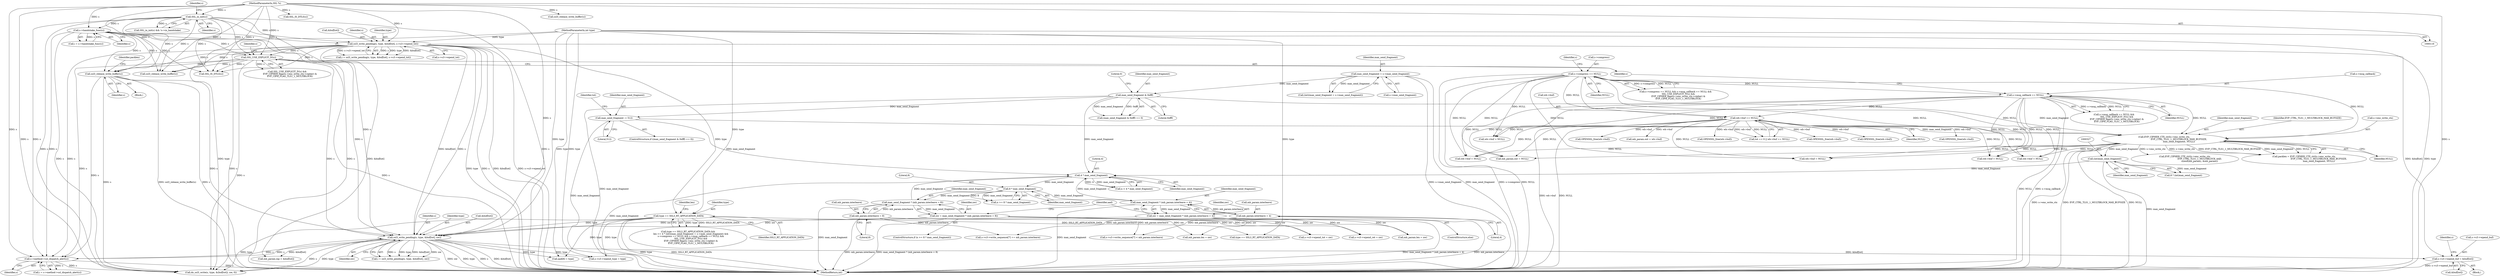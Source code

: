 digraph "0_openssl_77c77f0a1b9f15b869ca3342186dfbedd1119d0e@array" {
"1000638" [label="(Call,s->s3->wpend_buf = &buf[tot])"];
"1000217" [label="(Call,ssl3_write_pending(s, type, &buf[tot], s->s3->wpend_tot))"];
"1000178" [label="(Call,s->handshake_func(s))"];
"1000169" [label="(Call,SSL_in_init(s))"];
"1000117" [label="(MethodParameterIn,SSL *s)"];
"1000118" [label="(MethodParameterIn,int type)"];
"1000664" [label="(Call,ssl3_write_pending(s, type, &buf[tot], nw))"];
"1000310" [label="(Call,ssl3_release_write_buffer(s))"];
"1000276" [label="(Call,SSL_USE_EXPLICIT_IV(s))"];
"1000409" [label="(Call,s->method->ssl_dispatch_alert(s))"];
"1000248" [label="(Call,type == SSL3_RT_APPLICATION_DATA)"];
"1000441" [label="(Call,nw = max_send_fragment * (mb_param.interleave = 4))"];
"1000443" [label="(Call,max_send_fragment * (mb_param.interleave = 4))"];
"1000428" [label="(Call,8 * max_send_fragment)"];
"1000386" [label="(Call,4 * max_send_fragment)"];
"1000292" [label="(Call,max_send_fragment & 0xfff)"];
"1000258" [label="(Call,max_send_fragment = s->max_send_fragment)"];
"1000433" [label="(Call,max_send_fragment * (mb_param.interleave = 8))"];
"1000435" [label="(Call,mb_param.interleave = 8)"];
"1000326" [label="(Call,(int)max_send_fragment)"];
"1000314" [label="(Call,EVP_CIPHER_CTX_ctrl(s->enc_write_ctx,\n                                          EVP_CTRL_TLS1_1_MULTIBLOCK_MAX_BUFSIZE,\n                                          max_send_fragment, NULL))"];
"1000296" [label="(Call,max_send_fragment -= 512)"];
"1000264" [label="(Call,s->compress == NULL)"];
"1000270" [label="(Call,s->msg_callback == NULL)"];
"1000304" [label="(Call,wb->buf == NULL)"];
"1000445" [label="(Call,mb_param.interleave = 4)"];
"1000431" [label="(Call,nw = max_send_fragment * (mb_param.interleave = 8))"];
"1000269" [label="(Call,s->msg_callback == NULL &&\n        SSL_USE_EXPLICIT_IV(s) &&\n        EVP_CIPHER_flags(s->enc_write_ctx->cipher) &\n        EVP_CIPH_FLAG_TLS1_1_MULTIBLOCK)"];
"1000435" [label="(Call,mb_param.interleave = 8)"];
"1000170" [label="(Identifier,s)"];
"1000314" [label="(Call,EVP_CIPHER_CTX_ctrl(s->enc_write_ctx,\n                                          EVP_CTRL_TLS1_1_MULTIBLOCK_MAX_BUFSIZE,\n                                          max_send_fragment, NULL))"];
"1000256" [label="(Call,(int)(max_send_fragment = s->max_send_fragment))"];
"1000118" [label="(MethodParameterIn,int type)"];
"1000432" [label="(Identifier,nw)"];
"1000722" [label="(Call,wb->buf = NULL)"];
"1000249" [label="(Identifier,type)"];
"1000442" [label="(Identifier,nw)"];
"1000433" [label="(Call,max_send_fragment * (mb_param.interleave = 8))"];
"1000178" [label="(Call,s->handshake_func(s))"];
"1000410" [label="(Identifier,s)"];
"1000305" [label="(Call,wb->buf)"];
"1000309" [label="(Block,)"];
"1000259" [label="(Identifier,max_send_fragment)"];
"1000319" [label="(Identifier,max_send_fragment)"];
"1000718" [label="(Call,OPENSSL_free(wb->buf))"];
"1000271" [label="(Call,s->msg_callback)"];
"1000311" [label="(Identifier,s)"];
"1000292" [label="(Call,max_send_fragment & 0xfff)"];
"1000219" [label="(Identifier,type)"];
"1000275" [label="(Call,SSL_USE_EXPLICIT_IV(s) &&\n        EVP_CIPHER_flags(s->enc_write_ctx->cipher) &\n        EVP_CIPH_FLAG_TLS1_1_MULTIBLOCK)"];
"1000445" [label="(Call,mb_param.interleave = 4)"];
"1000328" [label="(Identifier,max_send_fragment)"];
"1000176" [label="(Call,i = s->handshake_func(s))"];
"1000394" [label="(Call,wb->buf = NULL)"];
"1000589" [label="(Call,s->s3->write_sequence[7] < mb_param.interleave)"];
"1000310" [label="(Call,ssl3_release_write_buffer(s))"];
"1000536" [label="(Call,wb->buf = NULL)"];
"1000665" [label="(Identifier,s)"];
"1000666" [label="(Identifier,type)"];
"1000179" [label="(Identifier,s)"];
"1000753" [label="(Call,ssl3_release_write_buffer(s))"];
"1000446" [label="(Call,mb_param.interleave)"];
"1000173" [label="(Identifier,s)"];
"1000451" [label="(Identifier,aad)"];
"1000407" [label="(Call,i = s->method->ssl_dispatch_alert(s))"];
"1000434" [label="(Identifier,max_send_fragment)"];
"1000638" [label="(Call,s->s3->wpend_buf = &buf[tot])"];
"1000313" [label="(Identifier,packlen)"];
"1000429" [label="(Literal,8)"];
"1000264" [label="(Call,s->compress == NULL)"];
"1000440" [label="(ControlStructure,else)"];
"1000304" [label="(Call,wb->buf == NULL)"];
"1000644" [label="(Call,&buf[tot])"];
"1000302" [label="(Identifier,tot)"];
"1000308" [label="(Identifier,NULL)"];
"1000430" [label="(Identifier,max_send_fragment)"];
"1000247" [label="(Call,type == SSL3_RT_APPLICATION_DATA &&\n        len >= 4 * (int)(max_send_fragment = s->max_send_fragment) &&\n        s->compress == NULL && s->msg_callback == NULL &&\n        SSL_USE_EXPLICIT_IV(s) &&\n        EVP_CIPHER_flags(s->enc_write_ctx->cipher) &\n        EVP_CIPH_FLAG_TLS1_1_MULTIBLOCK)"];
"1000291" [label="(Call,(max_send_fragment & 0xfff) == 0)"];
"1000277" [label="(Identifier,s)"];
"1000117" [label="(MethodParameterIn,SSL *s)"];
"1000250" [label="(Identifier,SSL3_RT_APPLICATION_DATA)"];
"1000268" [label="(Identifier,NULL)"];
"1000532" [label="(Call,OPENSSL_free(wb->buf))"];
"1000441" [label="(Call,nw = max_send_fragment * (mb_param.interleave = 4))"];
"1000260" [label="(Call,s->max_send_fragment)"];
"1000318" [label="(Identifier,EVP_CTRL_TLS1_1_MULTIBLOCK_MAX_BUFSIZE)"];
"1000662" [label="(Call,i = ssl3_write_pending(s, type, &buf[tot], nw))"];
"1000324" [label="(Call,8 * (int)max_send_fragment)"];
"1000693" [label="(Call,OPENSSL_free(wb->buf))"];
"1000270" [label="(Call,s->msg_callback == NULL)"];
"1000781" [label="(Call,do_ssl3_write(s, type, &(buf[tot]), nw, 0))"];
"1000842" [label="(Call,SSL_IS_DTLS(s))"];
"1000493" [label="(Call,mb_param.out = NULL)"];
"1000458" [label="(Call,aad[8] = type)"];
"1000444" [label="(Identifier,max_send_fragment)"];
"1000542" [label="(Call,mb_param.out = wb->buf)"];
"1000856" [label="(MethodReturn,int)"];
"1000751" [label="(Call,SSL_IS_DTLS(s))"];
"1000426" [label="(Call,n >= 8 * max_send_fragment)"];
"1000315" [label="(Call,s->enc_write_ctx)"];
"1000664" [label="(Call,ssl3_write_pending(s, type, &buf[tot], nw))"];
"1000215" [label="(Call,i = ssl3_write_pending(s, type, &buf[tot], s->s3->wpend_tot))"];
"1000651" [label="(Identifier,s)"];
"1000326" [label="(Call,(int)max_send_fragment)"];
"1000631" [label="(Call,s->s3->wpend_tot = nw)"];
"1000217" [label="(Call,ssl3_write_pending(s, type, &buf[tot], s->s3->wpend_tot))"];
"1000549" [label="(Call,mb_param.inp = &buf[tot])"];
"1000295" [label="(Literal,0)"];
"1000265" [label="(Call,s->compress)"];
"1000220" [label="(Call,&buf[tot])"];
"1000431" [label="(Call,nw = max_send_fragment * (mb_param.interleave = 8))"];
"1000384" [label="(Call,n < 4 * max_send_fragment)"];
"1000382" [label="(Block,)"];
"1000697" [label="(Call,wb->buf = NULL)"];
"1000639" [label="(Call,s->s3->wpend_buf)"];
"1000168" [label="(Call,SSL_in_init(s) && !s->in_handshake)"];
"1000297" [label="(Identifier,max_send_fragment)"];
"1000390" [label="(Call,OPENSSL_free(wb->buf))"];
"1000298" [label="(Literal,512)"];
"1000272" [label="(Identifier,s)"];
"1000258" [label="(Call,max_send_fragment = s->max_send_fragment)"];
"1000290" [label="(ControlStructure,if ((max_send_fragment & 0xfff) == 0))"];
"1000300" [label="(Call,tot == 0 || wb->buf == NULL)"];
"1000655" [label="(Call,s->s3->wpend_ret = nw)"];
"1000428" [label="(Call,8 * max_send_fragment)"];
"1000276" [label="(Call,SSL_USE_EXPLICIT_IV(s))"];
"1000648" [label="(Call,s->s3->wpend_type = type)"];
"1000169" [label="(Call,SSL_in_init(s))"];
"1000296" [label="(Call,max_send_fragment -= 512)"];
"1000436" [label="(Call,mb_param.interleave)"];
"1000671" [label="(Identifier,nw)"];
"1000263" [label="(Call,s->compress == NULL && s->msg_callback == NULL &&\n        SSL_USE_EXPLICIT_IV(s) &&\n        EVP_CIPHER_flags(s->enc_write_ctx->cipher) &\n        EVP_CIPH_FLAG_TLS1_1_MULTIBLOCK)"];
"1000388" [label="(Identifier,max_send_fragment)"];
"1000274" [label="(Identifier,NULL)"];
"1000218" [label="(Identifier,s)"];
"1000293" [label="(Identifier,max_send_fragment)"];
"1000387" [label="(Literal,4)"];
"1000248" [label="(Call,type == SSL3_RT_APPLICATION_DATA)"];
"1000365" [label="(Call,OPENSSL_free(wb->buf))"];
"1000386" [label="(Call,4 * max_send_fragment)"];
"1000667" [label="(Call,&buf[tot])"];
"1000224" [label="(Call,s->s3->wpend_tot)"];
"1000294" [label="(Literal,0xfff)"];
"1000425" [label="(ControlStructure,if (n >= 8 * max_send_fragment))"];
"1000369" [label="(Call,wb->buf = NULL)"];
"1000557" [label="(Call,mb_param.len = nw)"];
"1000253" [label="(Identifier,len)"];
"1000503" [label="(Call,mb_param.len = nw)"];
"1000844" [label="(Call,ssl3_release_write_buffer(s))"];
"1000510" [label="(Call,EVP_CIPHER_CTX_ctrl(s->enc_write_ctx,\n                                          EVP_CTRL_TLS1_1_MULTIBLOCK_AAD,\n                                          sizeof(mb_param), &mb_param))"];
"1000312" [label="(Call,packlen = EVP_CIPHER_CTX_ctrl(s->enc_write_ctx,\n                                          EVP_CTRL_TLS1_1_MULTIBLOCK_MAX_BUFSIZE,\n                                          max_send_fragment, NULL))"];
"1000449" [label="(Literal,4)"];
"1000282" [label="(Identifier,s)"];
"1000439" [label="(Literal,8)"];
"1000409" [label="(Call,s->method->ssl_dispatch_alert(s))"];
"1000812" [label="(Call,type == SSL3_RT_APPLICATION_DATA)"];
"1000320" [label="(Identifier,NULL)"];
"1000577" [label="(Call,s->s3->write_sequence[7] += mb_param.interleave)"];
"1000443" [label="(Call,max_send_fragment * (mb_param.interleave = 4))"];
"1000638" -> "1000382"  [label="AST: "];
"1000638" -> "1000644"  [label="CFG: "];
"1000639" -> "1000638"  [label="AST: "];
"1000644" -> "1000638"  [label="AST: "];
"1000651" -> "1000638"  [label="CFG: "];
"1000638" -> "1000856"  [label="DDG: s->s3->wpend_buf"];
"1000217" -> "1000638"  [label="DDG: &buf[tot]"];
"1000664" -> "1000638"  [label="DDG: &buf[tot]"];
"1000217" -> "1000215"  [label="AST: "];
"1000217" -> "1000224"  [label="CFG: "];
"1000218" -> "1000217"  [label="AST: "];
"1000219" -> "1000217"  [label="AST: "];
"1000220" -> "1000217"  [label="AST: "];
"1000224" -> "1000217"  [label="AST: "];
"1000215" -> "1000217"  [label="CFG: "];
"1000217" -> "1000856"  [label="DDG: type"];
"1000217" -> "1000856"  [label="DDG: s"];
"1000217" -> "1000856"  [label="DDG: &buf[tot]"];
"1000217" -> "1000856"  [label="DDG: s->s3->wpend_tot"];
"1000217" -> "1000215"  [label="DDG: s"];
"1000217" -> "1000215"  [label="DDG: type"];
"1000217" -> "1000215"  [label="DDG: &buf[tot]"];
"1000217" -> "1000215"  [label="DDG: s->s3->wpend_tot"];
"1000178" -> "1000217"  [label="DDG: s"];
"1000169" -> "1000217"  [label="DDG: s"];
"1000117" -> "1000217"  [label="DDG: s"];
"1000118" -> "1000217"  [label="DDG: type"];
"1000217" -> "1000248"  [label="DDG: type"];
"1000217" -> "1000276"  [label="DDG: s"];
"1000217" -> "1000310"  [label="DDG: s"];
"1000217" -> "1000409"  [label="DDG: s"];
"1000217" -> "1000549"  [label="DDG: &buf[tot]"];
"1000217" -> "1000664"  [label="DDG: s"];
"1000217" -> "1000664"  [label="DDG: &buf[tot]"];
"1000217" -> "1000751"  [label="DDG: s"];
"1000217" -> "1000753"  [label="DDG: s"];
"1000217" -> "1000781"  [label="DDG: s"];
"1000178" -> "1000176"  [label="AST: "];
"1000178" -> "1000179"  [label="CFG: "];
"1000179" -> "1000178"  [label="AST: "];
"1000176" -> "1000178"  [label="CFG: "];
"1000178" -> "1000856"  [label="DDG: s"];
"1000178" -> "1000176"  [label="DDG: s"];
"1000169" -> "1000178"  [label="DDG: s"];
"1000117" -> "1000178"  [label="DDG: s"];
"1000178" -> "1000276"  [label="DDG: s"];
"1000178" -> "1000310"  [label="DDG: s"];
"1000178" -> "1000409"  [label="DDG: s"];
"1000178" -> "1000664"  [label="DDG: s"];
"1000178" -> "1000751"  [label="DDG: s"];
"1000178" -> "1000753"  [label="DDG: s"];
"1000178" -> "1000781"  [label="DDG: s"];
"1000169" -> "1000168"  [label="AST: "];
"1000169" -> "1000170"  [label="CFG: "];
"1000170" -> "1000169"  [label="AST: "];
"1000173" -> "1000169"  [label="CFG: "];
"1000168" -> "1000169"  [label="CFG: "];
"1000169" -> "1000856"  [label="DDG: s"];
"1000169" -> "1000168"  [label="DDG: s"];
"1000117" -> "1000169"  [label="DDG: s"];
"1000169" -> "1000276"  [label="DDG: s"];
"1000169" -> "1000310"  [label="DDG: s"];
"1000169" -> "1000409"  [label="DDG: s"];
"1000169" -> "1000664"  [label="DDG: s"];
"1000169" -> "1000751"  [label="DDG: s"];
"1000169" -> "1000753"  [label="DDG: s"];
"1000169" -> "1000781"  [label="DDG: s"];
"1000117" -> "1000116"  [label="AST: "];
"1000117" -> "1000856"  [label="DDG: s"];
"1000117" -> "1000276"  [label="DDG: s"];
"1000117" -> "1000310"  [label="DDG: s"];
"1000117" -> "1000409"  [label="DDG: s"];
"1000117" -> "1000664"  [label="DDG: s"];
"1000117" -> "1000751"  [label="DDG: s"];
"1000117" -> "1000753"  [label="DDG: s"];
"1000117" -> "1000781"  [label="DDG: s"];
"1000117" -> "1000842"  [label="DDG: s"];
"1000117" -> "1000844"  [label="DDG: s"];
"1000118" -> "1000116"  [label="AST: "];
"1000118" -> "1000856"  [label="DDG: type"];
"1000118" -> "1000248"  [label="DDG: type"];
"1000118" -> "1000458"  [label="DDG: type"];
"1000118" -> "1000648"  [label="DDG: type"];
"1000118" -> "1000664"  [label="DDG: type"];
"1000118" -> "1000781"  [label="DDG: type"];
"1000118" -> "1000812"  [label="DDG: type"];
"1000664" -> "1000662"  [label="AST: "];
"1000664" -> "1000671"  [label="CFG: "];
"1000665" -> "1000664"  [label="AST: "];
"1000666" -> "1000664"  [label="AST: "];
"1000667" -> "1000664"  [label="AST: "];
"1000671" -> "1000664"  [label="AST: "];
"1000662" -> "1000664"  [label="CFG: "];
"1000664" -> "1000856"  [label="DDG: nw"];
"1000664" -> "1000856"  [label="DDG: type"];
"1000664" -> "1000856"  [label="DDG: s"];
"1000664" -> "1000856"  [label="DDG: &buf[tot]"];
"1000664" -> "1000409"  [label="DDG: s"];
"1000664" -> "1000458"  [label="DDG: type"];
"1000664" -> "1000549"  [label="DDG: &buf[tot]"];
"1000664" -> "1000648"  [label="DDG: type"];
"1000664" -> "1000662"  [label="DDG: s"];
"1000664" -> "1000662"  [label="DDG: type"];
"1000664" -> "1000662"  [label="DDG: &buf[tot]"];
"1000664" -> "1000662"  [label="DDG: nw"];
"1000310" -> "1000664"  [label="DDG: s"];
"1000409" -> "1000664"  [label="DDG: s"];
"1000276" -> "1000664"  [label="DDG: s"];
"1000248" -> "1000664"  [label="DDG: type"];
"1000441" -> "1000664"  [label="DDG: nw"];
"1000431" -> "1000664"  [label="DDG: nw"];
"1000664" -> "1000781"  [label="DDG: s"];
"1000664" -> "1000781"  [label="DDG: type"];
"1000310" -> "1000309"  [label="AST: "];
"1000310" -> "1000311"  [label="CFG: "];
"1000311" -> "1000310"  [label="AST: "];
"1000313" -> "1000310"  [label="CFG: "];
"1000310" -> "1000856"  [label="DDG: ssl3_release_write_buffer(s)"];
"1000310" -> "1000856"  [label="DDG: s"];
"1000276" -> "1000310"  [label="DDG: s"];
"1000310" -> "1000409"  [label="DDG: s"];
"1000310" -> "1000781"  [label="DDG: s"];
"1000276" -> "1000275"  [label="AST: "];
"1000276" -> "1000277"  [label="CFG: "];
"1000277" -> "1000276"  [label="AST: "];
"1000282" -> "1000276"  [label="CFG: "];
"1000275" -> "1000276"  [label="CFG: "];
"1000276" -> "1000856"  [label="DDG: s"];
"1000276" -> "1000275"  [label="DDG: s"];
"1000276" -> "1000409"  [label="DDG: s"];
"1000276" -> "1000751"  [label="DDG: s"];
"1000276" -> "1000753"  [label="DDG: s"];
"1000276" -> "1000781"  [label="DDG: s"];
"1000409" -> "1000407"  [label="AST: "];
"1000409" -> "1000410"  [label="CFG: "];
"1000410" -> "1000409"  [label="AST: "];
"1000407" -> "1000409"  [label="CFG: "];
"1000409" -> "1000856"  [label="DDG: s"];
"1000409" -> "1000407"  [label="DDG: s"];
"1000409" -> "1000781"  [label="DDG: s"];
"1000248" -> "1000247"  [label="AST: "];
"1000248" -> "1000250"  [label="CFG: "];
"1000249" -> "1000248"  [label="AST: "];
"1000250" -> "1000248"  [label="AST: "];
"1000253" -> "1000248"  [label="CFG: "];
"1000247" -> "1000248"  [label="CFG: "];
"1000248" -> "1000856"  [label="DDG: SSL3_RT_APPLICATION_DATA"];
"1000248" -> "1000856"  [label="DDG: type"];
"1000248" -> "1000247"  [label="DDG: type"];
"1000248" -> "1000247"  [label="DDG: SSL3_RT_APPLICATION_DATA"];
"1000248" -> "1000458"  [label="DDG: type"];
"1000248" -> "1000648"  [label="DDG: type"];
"1000248" -> "1000781"  [label="DDG: type"];
"1000248" -> "1000812"  [label="DDG: SSL3_RT_APPLICATION_DATA"];
"1000441" -> "1000440"  [label="AST: "];
"1000441" -> "1000443"  [label="CFG: "];
"1000442" -> "1000441"  [label="AST: "];
"1000443" -> "1000441"  [label="AST: "];
"1000451" -> "1000441"  [label="CFG: "];
"1000441" -> "1000856"  [label="DDG: max_send_fragment * (mb_param.interleave = 4)"];
"1000443" -> "1000441"  [label="DDG: max_send_fragment"];
"1000441" -> "1000503"  [label="DDG: nw"];
"1000441" -> "1000557"  [label="DDG: nw"];
"1000441" -> "1000631"  [label="DDG: nw"];
"1000441" -> "1000655"  [label="DDG: nw"];
"1000443" -> "1000445"  [label="CFG: "];
"1000444" -> "1000443"  [label="AST: "];
"1000445" -> "1000443"  [label="AST: "];
"1000443" -> "1000856"  [label="DDG: max_send_fragment"];
"1000443" -> "1000386"  [label="DDG: max_send_fragment"];
"1000428" -> "1000443"  [label="DDG: max_send_fragment"];
"1000445" -> "1000443"  [label="DDG: mb_param.interleave"];
"1000428" -> "1000426"  [label="AST: "];
"1000428" -> "1000430"  [label="CFG: "];
"1000429" -> "1000428"  [label="AST: "];
"1000430" -> "1000428"  [label="AST: "];
"1000426" -> "1000428"  [label="CFG: "];
"1000428" -> "1000426"  [label="DDG: 8"];
"1000428" -> "1000426"  [label="DDG: max_send_fragment"];
"1000386" -> "1000428"  [label="DDG: max_send_fragment"];
"1000428" -> "1000433"  [label="DDG: max_send_fragment"];
"1000386" -> "1000384"  [label="AST: "];
"1000386" -> "1000388"  [label="CFG: "];
"1000387" -> "1000386"  [label="AST: "];
"1000388" -> "1000386"  [label="AST: "];
"1000384" -> "1000386"  [label="CFG: "];
"1000386" -> "1000856"  [label="DDG: max_send_fragment"];
"1000386" -> "1000384"  [label="DDG: 4"];
"1000386" -> "1000384"  [label="DDG: max_send_fragment"];
"1000292" -> "1000386"  [label="DDG: max_send_fragment"];
"1000433" -> "1000386"  [label="DDG: max_send_fragment"];
"1000326" -> "1000386"  [label="DDG: max_send_fragment"];
"1000296" -> "1000386"  [label="DDG: max_send_fragment"];
"1000292" -> "1000291"  [label="AST: "];
"1000292" -> "1000294"  [label="CFG: "];
"1000293" -> "1000292"  [label="AST: "];
"1000294" -> "1000292"  [label="AST: "];
"1000295" -> "1000292"  [label="CFG: "];
"1000292" -> "1000856"  [label="DDG: max_send_fragment"];
"1000292" -> "1000291"  [label="DDG: max_send_fragment"];
"1000292" -> "1000291"  [label="DDG: 0xfff"];
"1000258" -> "1000292"  [label="DDG: max_send_fragment"];
"1000292" -> "1000296"  [label="DDG: max_send_fragment"];
"1000292" -> "1000314"  [label="DDG: max_send_fragment"];
"1000258" -> "1000256"  [label="AST: "];
"1000258" -> "1000260"  [label="CFG: "];
"1000259" -> "1000258"  [label="AST: "];
"1000260" -> "1000258"  [label="AST: "];
"1000256" -> "1000258"  [label="CFG: "];
"1000258" -> "1000856"  [label="DDG: max_send_fragment"];
"1000258" -> "1000856"  [label="DDG: s->max_send_fragment"];
"1000258" -> "1000256"  [label="DDG: max_send_fragment"];
"1000433" -> "1000431"  [label="AST: "];
"1000433" -> "1000435"  [label="CFG: "];
"1000434" -> "1000433"  [label="AST: "];
"1000435" -> "1000433"  [label="AST: "];
"1000431" -> "1000433"  [label="CFG: "];
"1000433" -> "1000856"  [label="DDG: max_send_fragment"];
"1000433" -> "1000431"  [label="DDG: max_send_fragment"];
"1000435" -> "1000433"  [label="DDG: mb_param.interleave"];
"1000435" -> "1000439"  [label="CFG: "];
"1000436" -> "1000435"  [label="AST: "];
"1000439" -> "1000435"  [label="AST: "];
"1000435" -> "1000856"  [label="DDG: mb_param.interleave"];
"1000435" -> "1000577"  [label="DDG: mb_param.interleave"];
"1000435" -> "1000589"  [label="DDG: mb_param.interleave"];
"1000326" -> "1000324"  [label="AST: "];
"1000326" -> "1000328"  [label="CFG: "];
"1000327" -> "1000326"  [label="AST: "];
"1000328" -> "1000326"  [label="AST: "];
"1000324" -> "1000326"  [label="CFG: "];
"1000326" -> "1000856"  [label="DDG: max_send_fragment"];
"1000326" -> "1000324"  [label="DDG: max_send_fragment"];
"1000314" -> "1000326"  [label="DDG: max_send_fragment"];
"1000314" -> "1000312"  [label="AST: "];
"1000314" -> "1000320"  [label="CFG: "];
"1000315" -> "1000314"  [label="AST: "];
"1000318" -> "1000314"  [label="AST: "];
"1000319" -> "1000314"  [label="AST: "];
"1000320" -> "1000314"  [label="AST: "];
"1000312" -> "1000314"  [label="CFG: "];
"1000314" -> "1000856"  [label="DDG: s->enc_write_ctx"];
"1000314" -> "1000856"  [label="DDG: EVP_CTRL_TLS1_1_MULTIBLOCK_MAX_BUFSIZE"];
"1000314" -> "1000856"  [label="DDG: NULL"];
"1000314" -> "1000312"  [label="DDG: s->enc_write_ctx"];
"1000314" -> "1000312"  [label="DDG: EVP_CTRL_TLS1_1_MULTIBLOCK_MAX_BUFSIZE"];
"1000314" -> "1000312"  [label="DDG: max_send_fragment"];
"1000314" -> "1000312"  [label="DDG: NULL"];
"1000296" -> "1000314"  [label="DDG: max_send_fragment"];
"1000264" -> "1000314"  [label="DDG: NULL"];
"1000270" -> "1000314"  [label="DDG: NULL"];
"1000304" -> "1000314"  [label="DDG: NULL"];
"1000314" -> "1000394"  [label="DDG: NULL"];
"1000314" -> "1000493"  [label="DDG: NULL"];
"1000314" -> "1000510"  [label="DDG: s->enc_write_ctx"];
"1000314" -> "1000536"  [label="DDG: NULL"];
"1000314" -> "1000697"  [label="DDG: NULL"];
"1000314" -> "1000722"  [label="DDG: NULL"];
"1000296" -> "1000290"  [label="AST: "];
"1000296" -> "1000298"  [label="CFG: "];
"1000297" -> "1000296"  [label="AST: "];
"1000298" -> "1000296"  [label="AST: "];
"1000302" -> "1000296"  [label="CFG: "];
"1000296" -> "1000856"  [label="DDG: max_send_fragment"];
"1000264" -> "1000263"  [label="AST: "];
"1000264" -> "1000268"  [label="CFG: "];
"1000265" -> "1000264"  [label="AST: "];
"1000268" -> "1000264"  [label="AST: "];
"1000272" -> "1000264"  [label="CFG: "];
"1000263" -> "1000264"  [label="CFG: "];
"1000264" -> "1000856"  [label="DDG: s->compress"];
"1000264" -> "1000856"  [label="DDG: NULL"];
"1000264" -> "1000263"  [label="DDG: s->compress"];
"1000264" -> "1000263"  [label="DDG: NULL"];
"1000264" -> "1000270"  [label="DDG: NULL"];
"1000264" -> "1000304"  [label="DDG: NULL"];
"1000264" -> "1000369"  [label="DDG: NULL"];
"1000264" -> "1000394"  [label="DDG: NULL"];
"1000264" -> "1000493"  [label="DDG: NULL"];
"1000264" -> "1000536"  [label="DDG: NULL"];
"1000264" -> "1000697"  [label="DDG: NULL"];
"1000264" -> "1000722"  [label="DDG: NULL"];
"1000270" -> "1000269"  [label="AST: "];
"1000270" -> "1000274"  [label="CFG: "];
"1000271" -> "1000270"  [label="AST: "];
"1000274" -> "1000270"  [label="AST: "];
"1000277" -> "1000270"  [label="CFG: "];
"1000269" -> "1000270"  [label="CFG: "];
"1000270" -> "1000856"  [label="DDG: NULL"];
"1000270" -> "1000856"  [label="DDG: s->msg_callback"];
"1000270" -> "1000269"  [label="DDG: s->msg_callback"];
"1000270" -> "1000269"  [label="DDG: NULL"];
"1000270" -> "1000304"  [label="DDG: NULL"];
"1000270" -> "1000369"  [label="DDG: NULL"];
"1000270" -> "1000394"  [label="DDG: NULL"];
"1000270" -> "1000493"  [label="DDG: NULL"];
"1000270" -> "1000536"  [label="DDG: NULL"];
"1000270" -> "1000697"  [label="DDG: NULL"];
"1000270" -> "1000722"  [label="DDG: NULL"];
"1000304" -> "1000300"  [label="AST: "];
"1000304" -> "1000308"  [label="CFG: "];
"1000305" -> "1000304"  [label="AST: "];
"1000308" -> "1000304"  [label="AST: "];
"1000300" -> "1000304"  [label="CFG: "];
"1000304" -> "1000856"  [label="DDG: wb->buf"];
"1000304" -> "1000856"  [label="DDG: NULL"];
"1000304" -> "1000300"  [label="DDG: wb->buf"];
"1000304" -> "1000300"  [label="DDG: NULL"];
"1000304" -> "1000365"  [label="DDG: wb->buf"];
"1000304" -> "1000369"  [label="DDG: NULL"];
"1000304" -> "1000390"  [label="DDG: wb->buf"];
"1000304" -> "1000394"  [label="DDG: NULL"];
"1000304" -> "1000493"  [label="DDG: NULL"];
"1000304" -> "1000532"  [label="DDG: wb->buf"];
"1000304" -> "1000536"  [label="DDG: NULL"];
"1000304" -> "1000542"  [label="DDG: wb->buf"];
"1000304" -> "1000693"  [label="DDG: wb->buf"];
"1000304" -> "1000697"  [label="DDG: NULL"];
"1000304" -> "1000718"  [label="DDG: wb->buf"];
"1000304" -> "1000722"  [label="DDG: NULL"];
"1000445" -> "1000449"  [label="CFG: "];
"1000446" -> "1000445"  [label="AST: "];
"1000449" -> "1000445"  [label="AST: "];
"1000445" -> "1000856"  [label="DDG: mb_param.interleave"];
"1000445" -> "1000577"  [label="DDG: mb_param.interleave"];
"1000445" -> "1000589"  [label="DDG: mb_param.interleave"];
"1000431" -> "1000425"  [label="AST: "];
"1000432" -> "1000431"  [label="AST: "];
"1000451" -> "1000431"  [label="CFG: "];
"1000431" -> "1000856"  [label="DDG: max_send_fragment * (mb_param.interleave = 8)"];
"1000431" -> "1000503"  [label="DDG: nw"];
"1000431" -> "1000557"  [label="DDG: nw"];
"1000431" -> "1000631"  [label="DDG: nw"];
"1000431" -> "1000655"  [label="DDG: nw"];
}
